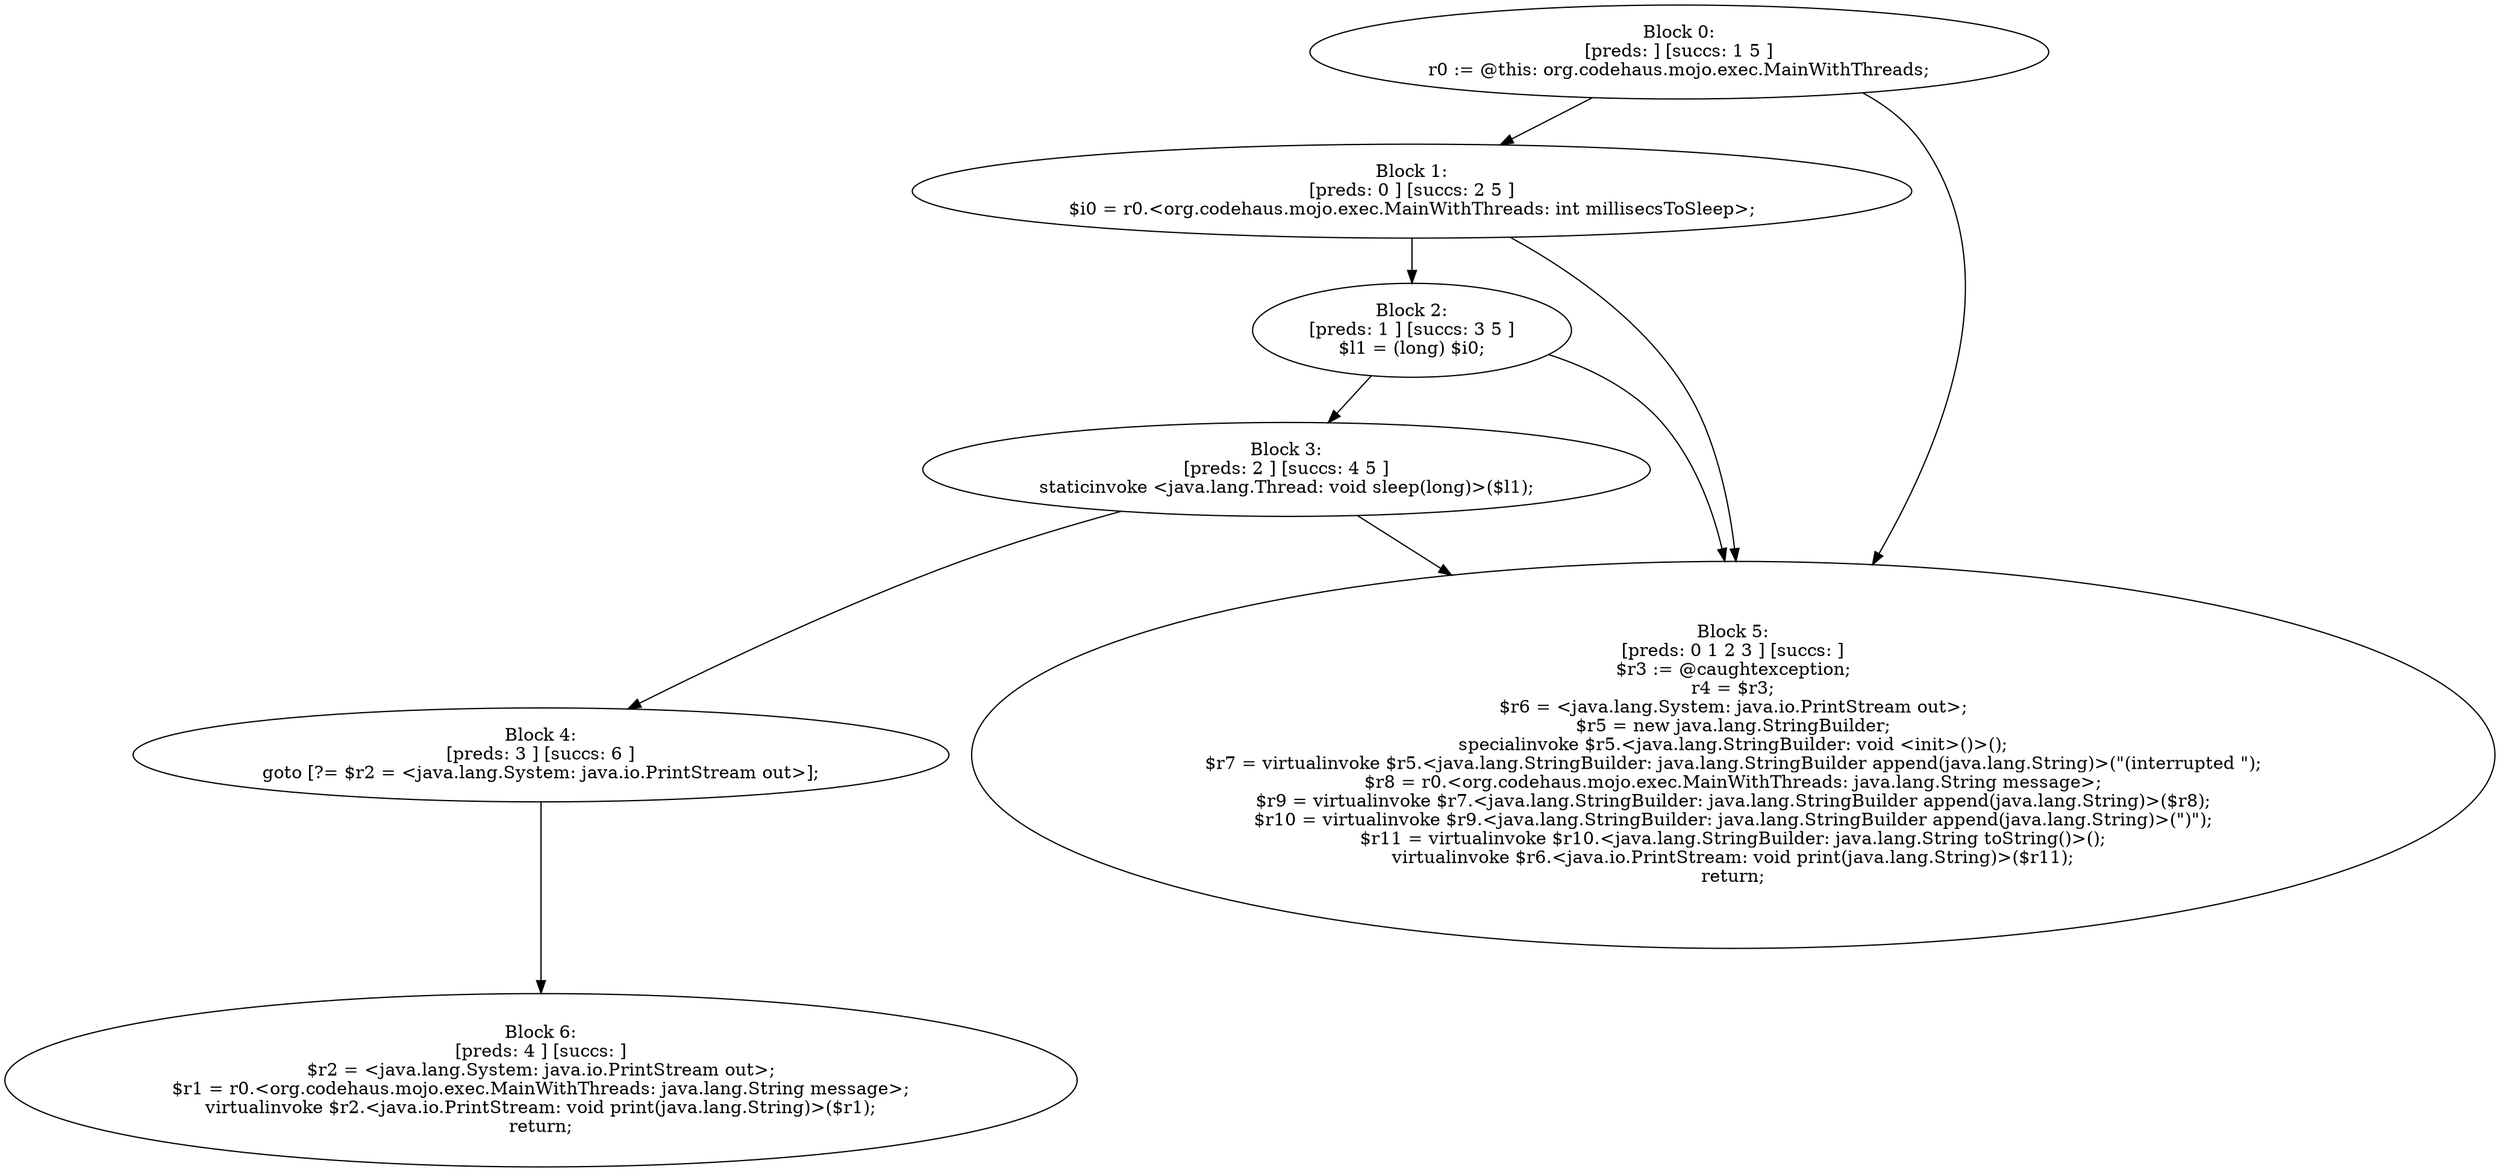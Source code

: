 digraph "unitGraph" {
    "Block 0:
[preds: ] [succs: 1 5 ]
r0 := @this: org.codehaus.mojo.exec.MainWithThreads;
"
    "Block 1:
[preds: 0 ] [succs: 2 5 ]
$i0 = r0.<org.codehaus.mojo.exec.MainWithThreads: int millisecsToSleep>;
"
    "Block 2:
[preds: 1 ] [succs: 3 5 ]
$l1 = (long) $i0;
"
    "Block 3:
[preds: 2 ] [succs: 4 5 ]
staticinvoke <java.lang.Thread: void sleep(long)>($l1);
"
    "Block 4:
[preds: 3 ] [succs: 6 ]
goto [?= $r2 = <java.lang.System: java.io.PrintStream out>];
"
    "Block 5:
[preds: 0 1 2 3 ] [succs: ]
$r3 := @caughtexception;
r4 = $r3;
$r6 = <java.lang.System: java.io.PrintStream out>;
$r5 = new java.lang.StringBuilder;
specialinvoke $r5.<java.lang.StringBuilder: void <init>()>();
$r7 = virtualinvoke $r5.<java.lang.StringBuilder: java.lang.StringBuilder append(java.lang.String)>(\"(interrupted \");
$r8 = r0.<org.codehaus.mojo.exec.MainWithThreads: java.lang.String message>;
$r9 = virtualinvoke $r7.<java.lang.StringBuilder: java.lang.StringBuilder append(java.lang.String)>($r8);
$r10 = virtualinvoke $r9.<java.lang.StringBuilder: java.lang.StringBuilder append(java.lang.String)>(\")\");
$r11 = virtualinvoke $r10.<java.lang.StringBuilder: java.lang.String toString()>();
virtualinvoke $r6.<java.io.PrintStream: void print(java.lang.String)>($r11);
return;
"
    "Block 6:
[preds: 4 ] [succs: ]
$r2 = <java.lang.System: java.io.PrintStream out>;
$r1 = r0.<org.codehaus.mojo.exec.MainWithThreads: java.lang.String message>;
virtualinvoke $r2.<java.io.PrintStream: void print(java.lang.String)>($r1);
return;
"
    "Block 0:
[preds: ] [succs: 1 5 ]
r0 := @this: org.codehaus.mojo.exec.MainWithThreads;
"->"Block 1:
[preds: 0 ] [succs: 2 5 ]
$i0 = r0.<org.codehaus.mojo.exec.MainWithThreads: int millisecsToSleep>;
";
    "Block 0:
[preds: ] [succs: 1 5 ]
r0 := @this: org.codehaus.mojo.exec.MainWithThreads;
"->"Block 5:
[preds: 0 1 2 3 ] [succs: ]
$r3 := @caughtexception;
r4 = $r3;
$r6 = <java.lang.System: java.io.PrintStream out>;
$r5 = new java.lang.StringBuilder;
specialinvoke $r5.<java.lang.StringBuilder: void <init>()>();
$r7 = virtualinvoke $r5.<java.lang.StringBuilder: java.lang.StringBuilder append(java.lang.String)>(\"(interrupted \");
$r8 = r0.<org.codehaus.mojo.exec.MainWithThreads: java.lang.String message>;
$r9 = virtualinvoke $r7.<java.lang.StringBuilder: java.lang.StringBuilder append(java.lang.String)>($r8);
$r10 = virtualinvoke $r9.<java.lang.StringBuilder: java.lang.StringBuilder append(java.lang.String)>(\")\");
$r11 = virtualinvoke $r10.<java.lang.StringBuilder: java.lang.String toString()>();
virtualinvoke $r6.<java.io.PrintStream: void print(java.lang.String)>($r11);
return;
";
    "Block 1:
[preds: 0 ] [succs: 2 5 ]
$i0 = r0.<org.codehaus.mojo.exec.MainWithThreads: int millisecsToSleep>;
"->"Block 2:
[preds: 1 ] [succs: 3 5 ]
$l1 = (long) $i0;
";
    "Block 1:
[preds: 0 ] [succs: 2 5 ]
$i0 = r0.<org.codehaus.mojo.exec.MainWithThreads: int millisecsToSleep>;
"->"Block 5:
[preds: 0 1 2 3 ] [succs: ]
$r3 := @caughtexception;
r4 = $r3;
$r6 = <java.lang.System: java.io.PrintStream out>;
$r5 = new java.lang.StringBuilder;
specialinvoke $r5.<java.lang.StringBuilder: void <init>()>();
$r7 = virtualinvoke $r5.<java.lang.StringBuilder: java.lang.StringBuilder append(java.lang.String)>(\"(interrupted \");
$r8 = r0.<org.codehaus.mojo.exec.MainWithThreads: java.lang.String message>;
$r9 = virtualinvoke $r7.<java.lang.StringBuilder: java.lang.StringBuilder append(java.lang.String)>($r8);
$r10 = virtualinvoke $r9.<java.lang.StringBuilder: java.lang.StringBuilder append(java.lang.String)>(\")\");
$r11 = virtualinvoke $r10.<java.lang.StringBuilder: java.lang.String toString()>();
virtualinvoke $r6.<java.io.PrintStream: void print(java.lang.String)>($r11);
return;
";
    "Block 2:
[preds: 1 ] [succs: 3 5 ]
$l1 = (long) $i0;
"->"Block 3:
[preds: 2 ] [succs: 4 5 ]
staticinvoke <java.lang.Thread: void sleep(long)>($l1);
";
    "Block 2:
[preds: 1 ] [succs: 3 5 ]
$l1 = (long) $i0;
"->"Block 5:
[preds: 0 1 2 3 ] [succs: ]
$r3 := @caughtexception;
r4 = $r3;
$r6 = <java.lang.System: java.io.PrintStream out>;
$r5 = new java.lang.StringBuilder;
specialinvoke $r5.<java.lang.StringBuilder: void <init>()>();
$r7 = virtualinvoke $r5.<java.lang.StringBuilder: java.lang.StringBuilder append(java.lang.String)>(\"(interrupted \");
$r8 = r0.<org.codehaus.mojo.exec.MainWithThreads: java.lang.String message>;
$r9 = virtualinvoke $r7.<java.lang.StringBuilder: java.lang.StringBuilder append(java.lang.String)>($r8);
$r10 = virtualinvoke $r9.<java.lang.StringBuilder: java.lang.StringBuilder append(java.lang.String)>(\")\");
$r11 = virtualinvoke $r10.<java.lang.StringBuilder: java.lang.String toString()>();
virtualinvoke $r6.<java.io.PrintStream: void print(java.lang.String)>($r11);
return;
";
    "Block 3:
[preds: 2 ] [succs: 4 5 ]
staticinvoke <java.lang.Thread: void sleep(long)>($l1);
"->"Block 4:
[preds: 3 ] [succs: 6 ]
goto [?= $r2 = <java.lang.System: java.io.PrintStream out>];
";
    "Block 3:
[preds: 2 ] [succs: 4 5 ]
staticinvoke <java.lang.Thread: void sleep(long)>($l1);
"->"Block 5:
[preds: 0 1 2 3 ] [succs: ]
$r3 := @caughtexception;
r4 = $r3;
$r6 = <java.lang.System: java.io.PrintStream out>;
$r5 = new java.lang.StringBuilder;
specialinvoke $r5.<java.lang.StringBuilder: void <init>()>();
$r7 = virtualinvoke $r5.<java.lang.StringBuilder: java.lang.StringBuilder append(java.lang.String)>(\"(interrupted \");
$r8 = r0.<org.codehaus.mojo.exec.MainWithThreads: java.lang.String message>;
$r9 = virtualinvoke $r7.<java.lang.StringBuilder: java.lang.StringBuilder append(java.lang.String)>($r8);
$r10 = virtualinvoke $r9.<java.lang.StringBuilder: java.lang.StringBuilder append(java.lang.String)>(\")\");
$r11 = virtualinvoke $r10.<java.lang.StringBuilder: java.lang.String toString()>();
virtualinvoke $r6.<java.io.PrintStream: void print(java.lang.String)>($r11);
return;
";
    "Block 4:
[preds: 3 ] [succs: 6 ]
goto [?= $r2 = <java.lang.System: java.io.PrintStream out>];
"->"Block 6:
[preds: 4 ] [succs: ]
$r2 = <java.lang.System: java.io.PrintStream out>;
$r1 = r0.<org.codehaus.mojo.exec.MainWithThreads: java.lang.String message>;
virtualinvoke $r2.<java.io.PrintStream: void print(java.lang.String)>($r1);
return;
";
}
